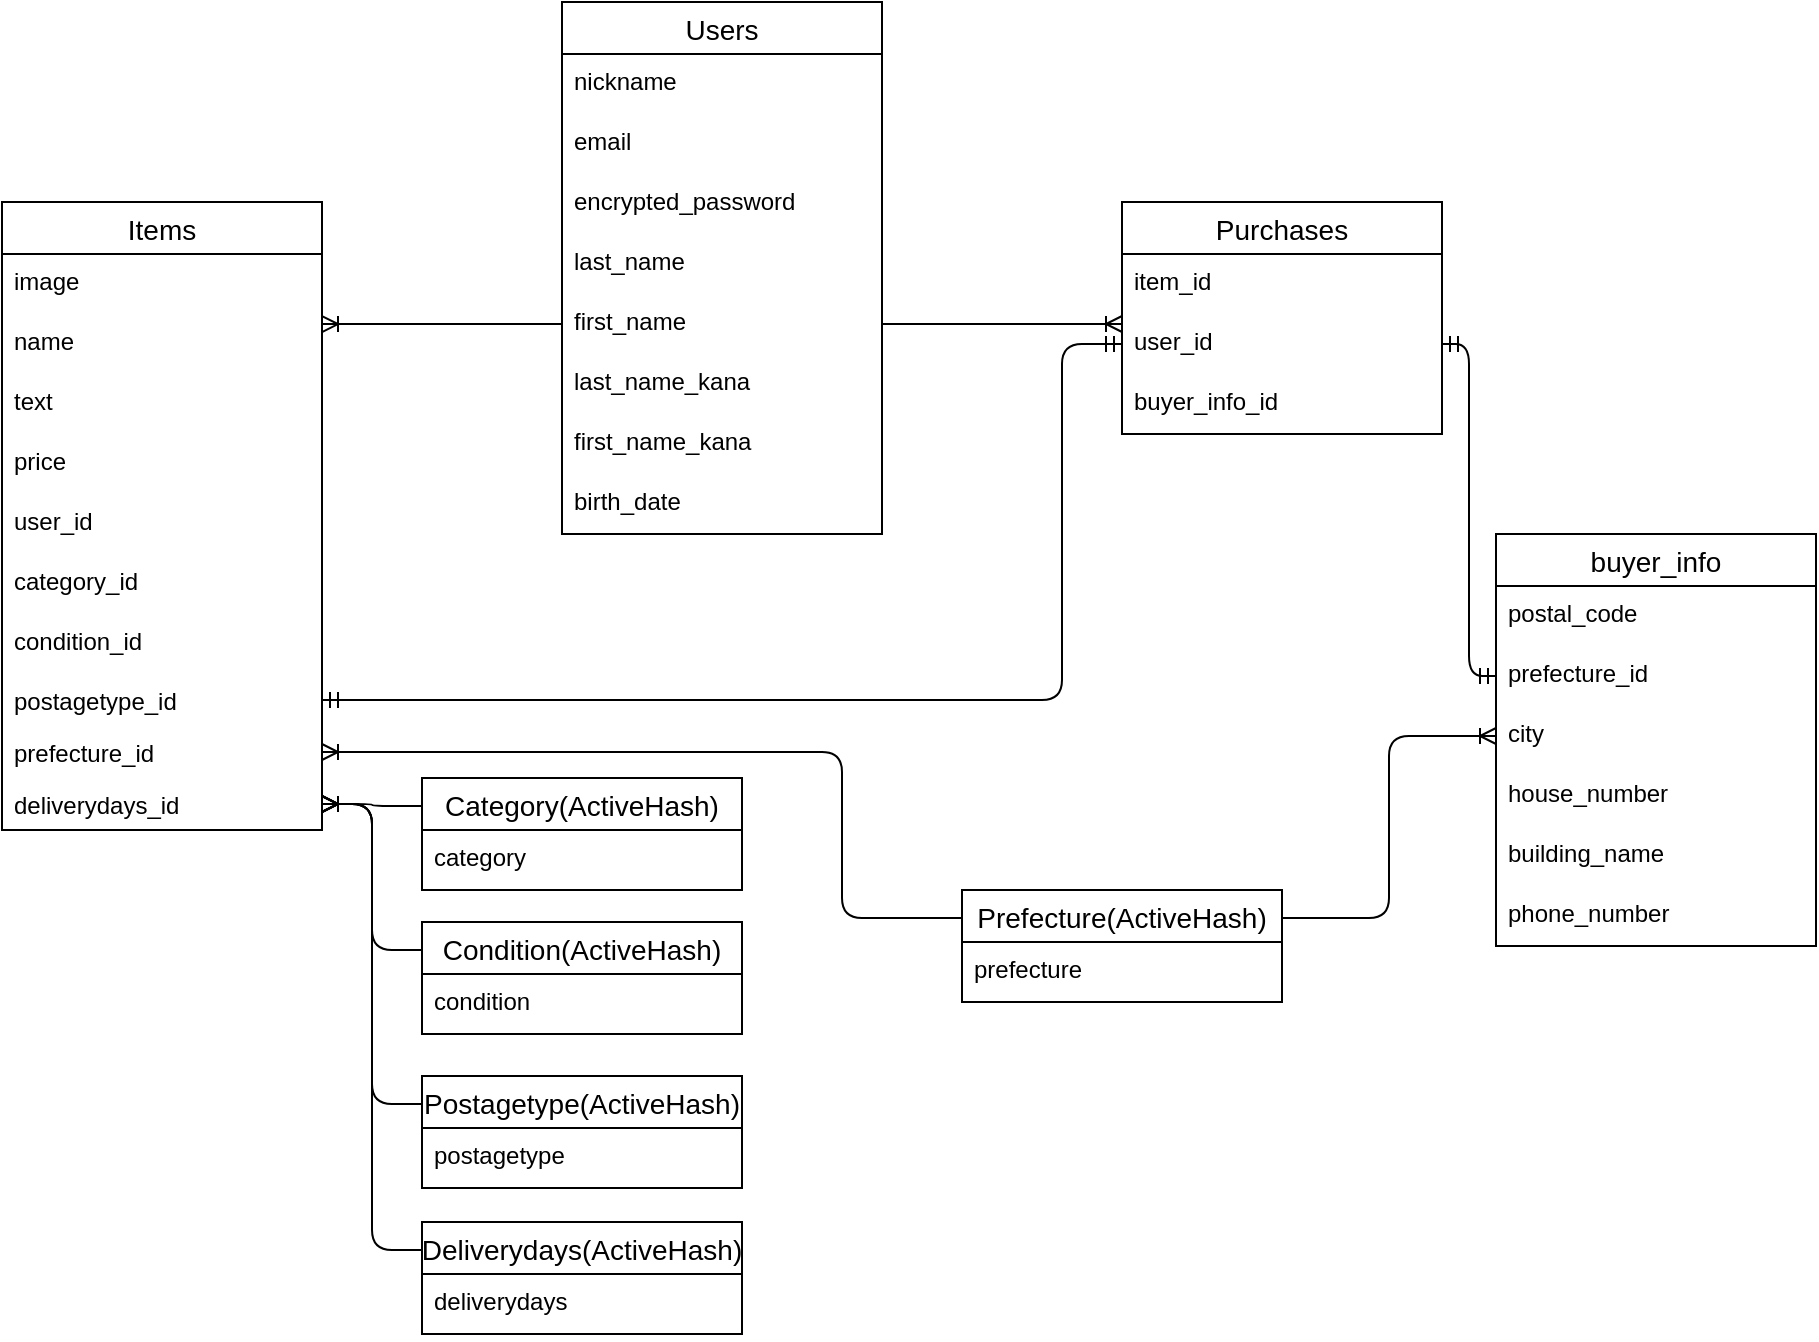 <mxfile version="13.10.0" type="embed" pages="2">
    <diagram id="h_7Z9tHc75mWo53H3iwl" name="DB(ER)">
        <mxGraphModel dx="1205" dy="684" grid="1" gridSize="10" guides="1" tooltips="1" connect="1" arrows="1" fold="1" page="1" pageScale="1" pageWidth="827" pageHeight="1169" math="0" shadow="0">
            <root>
                <mxCell id="0"/>
                <mxCell id="1" parent="0"/>
                <mxCell id="2" value="Users" style="swimlane;fontStyle=0;childLayout=stackLayout;horizontal=1;startSize=26;horizontalStack=0;resizeParent=1;resizeParentMax=0;resizeLast=0;collapsible=1;marginBottom=0;align=center;fontSize=14;" vertex="1" parent="1">
                    <mxGeometry x="360" y="20" width="160" height="266" as="geometry"/>
                </mxCell>
                <mxCell id="3" value="nickname" style="text;strokeColor=none;fillColor=none;spacingLeft=4;spacingRight=4;overflow=hidden;rotatable=0;points=[[0,0.5],[1,0.5]];portConstraint=eastwest;fontSize=12;" vertex="1" parent="2">
                    <mxGeometry y="26" width="160" height="30" as="geometry"/>
                </mxCell>
                <mxCell id="4" value="email" style="text;strokeColor=none;fillColor=none;spacingLeft=4;spacingRight=4;overflow=hidden;rotatable=0;points=[[0,0.5],[1,0.5]];portConstraint=eastwest;fontSize=12;" vertex="1" parent="2">
                    <mxGeometry y="56" width="160" height="30" as="geometry"/>
                </mxCell>
                <mxCell id="5" value="encrypted_password" style="text;strokeColor=none;fillColor=none;spacingLeft=4;spacingRight=4;overflow=hidden;rotatable=0;points=[[0,0.5],[1,0.5]];portConstraint=eastwest;fontSize=12;" vertex="1" parent="2">
                    <mxGeometry y="86" width="160" height="30" as="geometry"/>
                </mxCell>
                <mxCell id="6" value="last_name" style="text;strokeColor=none;fillColor=none;spacingLeft=4;spacingRight=4;overflow=hidden;rotatable=0;points=[[0,0.5],[1,0.5]];portConstraint=eastwest;fontSize=12;" vertex="1" parent="2">
                    <mxGeometry y="116" width="160" height="30" as="geometry"/>
                </mxCell>
                <mxCell id="7" value="first_name" style="text;strokeColor=none;fillColor=none;spacingLeft=4;spacingRight=4;overflow=hidden;rotatable=0;points=[[0,0.5],[1,0.5]];portConstraint=eastwest;fontSize=12;" vertex="1" parent="2">
                    <mxGeometry y="146" width="160" height="30" as="geometry"/>
                </mxCell>
                <mxCell id="8" value="last_name_kana" style="text;strokeColor=none;fillColor=none;spacingLeft=4;spacingRight=4;overflow=hidden;rotatable=0;points=[[0,0.5],[1,0.5]];portConstraint=eastwest;fontSize=12;" vertex="1" parent="2">
                    <mxGeometry y="176" width="160" height="30" as="geometry"/>
                </mxCell>
                <mxCell id="9" value="first_name_kana" style="text;strokeColor=none;fillColor=none;spacingLeft=4;spacingRight=4;overflow=hidden;rotatable=0;points=[[0,0.5],[1,0.5]];portConstraint=eastwest;fontSize=12;" vertex="1" parent="2">
                    <mxGeometry y="206" width="160" height="30" as="geometry"/>
                </mxCell>
                <mxCell id="10" value="birth_date" style="text;strokeColor=none;fillColor=none;spacingLeft=4;spacingRight=4;overflow=hidden;rotatable=0;points=[[0,0.5],[1,0.5]];portConstraint=eastwest;fontSize=12;" vertex="1" parent="2">
                    <mxGeometry y="236" width="160" height="30" as="geometry"/>
                </mxCell>
                <mxCell id="11" value="Items" style="swimlane;fontStyle=0;childLayout=stackLayout;horizontal=1;startSize=26;horizontalStack=0;resizeParent=1;resizeParentMax=0;resizeLast=0;collapsible=1;marginBottom=0;align=center;fontSize=14;" vertex="1" parent="1">
                    <mxGeometry x="80" y="120" width="160" height="314" as="geometry"/>
                </mxCell>
                <mxCell id="12" value="image" style="text;strokeColor=none;fillColor=none;spacingLeft=4;spacingRight=4;overflow=hidden;rotatable=0;points=[[0,0.5],[1,0.5]];portConstraint=eastwest;fontSize=12;" vertex="1" parent="11">
                    <mxGeometry y="26" width="160" height="30" as="geometry"/>
                </mxCell>
                <mxCell id="13" value="name" style="text;strokeColor=none;fillColor=none;spacingLeft=4;spacingRight=4;overflow=hidden;rotatable=0;points=[[0,0.5],[1,0.5]];portConstraint=eastwest;fontSize=12;" vertex="1" parent="11">
                    <mxGeometry y="56" width="160" height="30" as="geometry"/>
                </mxCell>
                <mxCell id="14" value="text" style="text;strokeColor=none;fillColor=none;spacingLeft=4;spacingRight=4;overflow=hidden;rotatable=0;points=[[0,0.5],[1,0.5]];portConstraint=eastwest;fontSize=12;" vertex="1" parent="11">
                    <mxGeometry y="86" width="160" height="30" as="geometry"/>
                </mxCell>
                <mxCell id="15" value="price" style="text;strokeColor=none;fillColor=none;spacingLeft=4;spacingRight=4;overflow=hidden;rotatable=0;points=[[0,0.5],[1,0.5]];portConstraint=eastwest;fontSize=12;" vertex="1" parent="11">
                    <mxGeometry y="116" width="160" height="30" as="geometry"/>
                </mxCell>
                <mxCell id="16" value="user_id" style="text;strokeColor=none;fillColor=none;spacingLeft=4;spacingRight=4;overflow=hidden;rotatable=0;points=[[0,0.5],[1,0.5]];portConstraint=eastwest;fontSize=12;" vertex="1" parent="11">
                    <mxGeometry y="146" width="160" height="30" as="geometry"/>
                </mxCell>
                <mxCell id="17" value="category_id" style="text;strokeColor=none;fillColor=none;spacingLeft=4;spacingRight=4;overflow=hidden;rotatable=0;points=[[0,0.5],[1,0.5]];portConstraint=eastwest;fontSize=12;" vertex="1" parent="11">
                    <mxGeometry y="176" width="160" height="30" as="geometry"/>
                </mxCell>
                <mxCell id="18" value="condition_id" style="text;strokeColor=none;fillColor=none;spacingLeft=4;spacingRight=4;overflow=hidden;rotatable=0;points=[[0,0.5],[1,0.5]];portConstraint=eastwest;fontSize=12;" vertex="1" parent="11">
                    <mxGeometry y="206" width="160" height="30" as="geometry"/>
                </mxCell>
                <mxCell id="19" value="postagetype_id" style="text;strokeColor=none;fillColor=none;align=left;verticalAlign=top;spacingLeft=4;spacingRight=4;overflow=hidden;rotatable=0;points=[[0,0.5],[1,0.5]];portConstraint=eastwest;" vertex="1" parent="11">
                    <mxGeometry y="236" width="160" height="26" as="geometry"/>
                </mxCell>
                <mxCell id="20" value="prefecture_id" style="text;strokeColor=none;fillColor=none;align=left;verticalAlign=top;spacingLeft=4;spacingRight=4;overflow=hidden;rotatable=0;points=[[0,0.5],[1,0.5]];portConstraint=eastwest;" vertex="1" parent="11">
                    <mxGeometry y="262" width="160" height="26" as="geometry"/>
                </mxCell>
                <mxCell id="21" value="deliverydays_id" style="text;strokeColor=none;fillColor=none;align=left;verticalAlign=top;spacingLeft=4;spacingRight=4;overflow=hidden;rotatable=0;points=[[0,0.5],[1,0.5]];portConstraint=eastwest;" vertex="1" parent="11">
                    <mxGeometry y="288" width="160" height="26" as="geometry"/>
                </mxCell>
                <mxCell id="22" value="Purchases" style="swimlane;fontStyle=0;childLayout=stackLayout;horizontal=1;startSize=26;horizontalStack=0;resizeParent=1;resizeParentMax=0;resizeLast=0;collapsible=1;marginBottom=0;align=center;fontSize=14;" vertex="1" parent="1">
                    <mxGeometry x="640" y="120" width="160" height="116" as="geometry"/>
                </mxCell>
                <mxCell id="29" value="item_id" style="text;strokeColor=none;fillColor=none;spacingLeft=4;spacingRight=4;overflow=hidden;rotatable=0;points=[[0,0.5],[1,0.5]];portConstraint=eastwest;fontSize=12;" vertex="1" parent="22">
                    <mxGeometry y="26" width="160" height="30" as="geometry"/>
                </mxCell>
                <mxCell id="30" value="user_id" style="text;strokeColor=none;fillColor=none;spacingLeft=4;spacingRight=4;overflow=hidden;rotatable=0;points=[[0,0.5],[1,0.5]];portConstraint=eastwest;fontSize=12;" vertex="1" parent="22">
                    <mxGeometry y="56" width="160" height="30" as="geometry"/>
                </mxCell>
                <mxCell id="ZbvPfZB7PvOZHzPTefN1-67" value="buyer_info_id" style="text;strokeColor=none;fillColor=none;spacingLeft=4;spacingRight=4;overflow=hidden;rotatable=0;points=[[0,0.5],[1,0.5]];portConstraint=eastwest;fontSize=12;" vertex="1" parent="22">
                    <mxGeometry y="86" width="160" height="30" as="geometry"/>
                </mxCell>
                <mxCell id="31" value="Category(ActiveHash)" style="swimlane;fontStyle=0;childLayout=stackLayout;horizontal=1;startSize=26;horizontalStack=0;resizeParent=1;resizeParentMax=0;resizeLast=0;collapsible=1;marginBottom=0;align=center;fontSize=14;" vertex="1" parent="1">
                    <mxGeometry x="290" y="408" width="160" height="56" as="geometry"/>
                </mxCell>
                <mxCell id="32" value="category" style="text;strokeColor=none;fillColor=none;spacingLeft=4;spacingRight=4;overflow=hidden;rotatable=0;points=[[0,0.5],[1,0.5]];portConstraint=eastwest;fontSize=12;" vertex="1" parent="31">
                    <mxGeometry y="26" width="160" height="30" as="geometry"/>
                </mxCell>
                <mxCell id="44" value="Condition(ActiveHash)" style="swimlane;fontStyle=0;childLayout=stackLayout;horizontal=1;startSize=26;horizontalStack=0;resizeParent=1;resizeParentMax=0;resizeLast=0;collapsible=1;marginBottom=0;align=center;fontSize=14;" vertex="1" parent="1">
                    <mxGeometry x="290" y="480" width="160" height="56" as="geometry"/>
                </mxCell>
                <mxCell id="45" value="condition" style="text;strokeColor=none;fillColor=none;spacingLeft=4;spacingRight=4;overflow=hidden;rotatable=0;points=[[0,0.5],[1,0.5]];portConstraint=eastwest;fontSize=12;" vertex="1" parent="44">
                    <mxGeometry y="26" width="160" height="30" as="geometry"/>
                </mxCell>
                <mxCell id="46" value="Postagetype(ActiveHash)" style="swimlane;fontStyle=0;childLayout=stackLayout;horizontal=1;startSize=26;horizontalStack=0;resizeParent=1;resizeParentMax=0;resizeLast=0;collapsible=1;marginBottom=0;align=center;fontSize=14;" vertex="1" parent="1">
                    <mxGeometry x="290" y="557" width="160" height="56" as="geometry"/>
                </mxCell>
                <mxCell id="47" value="postagetype" style="text;strokeColor=none;fillColor=none;spacingLeft=4;spacingRight=4;overflow=hidden;rotatable=0;points=[[0,0.5],[1,0.5]];portConstraint=eastwest;fontSize=12;" vertex="1" parent="46">
                    <mxGeometry y="26" width="160" height="30" as="geometry"/>
                </mxCell>
                <mxCell id="50" value="Deliverydays(ActiveHash)" style="swimlane;fontStyle=0;childLayout=stackLayout;horizontal=1;startSize=26;horizontalStack=0;resizeParent=1;resizeParentMax=0;resizeLast=0;collapsible=1;marginBottom=0;align=center;fontSize=14;" vertex="1" parent="1">
                    <mxGeometry x="290" y="630" width="160" height="56" as="geometry"/>
                </mxCell>
                <mxCell id="51" value="deliverydays" style="text;strokeColor=none;fillColor=none;spacingLeft=4;spacingRight=4;overflow=hidden;rotatable=0;points=[[0,0.5],[1,0.5]];portConstraint=eastwest;fontSize=12;" vertex="1" parent="50">
                    <mxGeometry y="26" width="160" height="30" as="geometry"/>
                </mxCell>
                <mxCell id="52" value="Prefecture(ActiveHash)" style="swimlane;fontStyle=0;childLayout=stackLayout;horizontal=1;startSize=26;horizontalStack=0;resizeParent=1;resizeParentMax=0;resizeLast=0;collapsible=1;marginBottom=0;align=center;fontSize=14;" vertex="1" parent="1">
                    <mxGeometry x="560" y="464" width="160" height="56" as="geometry"/>
                </mxCell>
                <mxCell id="53" value="prefecture" style="text;strokeColor=none;fillColor=none;spacingLeft=4;spacingRight=4;overflow=hidden;rotatable=0;points=[[0,0.5],[1,0.5]];portConstraint=eastwest;fontSize=12;" vertex="1" parent="52">
                    <mxGeometry y="26" width="160" height="30" as="geometry"/>
                </mxCell>
                <mxCell id="54" value="" style="edgeStyle=entityRelationEdgeStyle;fontSize=12;html=1;endArrow=ERoneToMany;exitX=0;exitY=0.5;exitDx=0;exitDy=0;entryX=1;entryY=0.167;entryDx=0;entryDy=0;entryPerimeter=0;" edge="1" parent="1" source="7" target="13">
                    <mxGeometry width="100" height="100" relative="1" as="geometry">
                        <mxPoint x="390" y="290" as="sourcePoint"/>
                        <mxPoint x="490" y="190" as="targetPoint"/>
                    </mxGeometry>
                </mxCell>
                <mxCell id="55" value="" style="edgeStyle=orthogonalEdgeStyle;fontSize=12;html=1;endArrow=ERmandOne;startArrow=ERmandOne;exitX=1;exitY=0.5;exitDx=0;exitDy=0;entryX=0;entryY=0.5;entryDx=0;entryDy=0;" edge="1" parent="1" source="19" target="30">
                    <mxGeometry width="100" height="100" relative="1" as="geometry">
                        <mxPoint x="250" y="360" as="sourcePoint"/>
                        <mxPoint x="630" y="359" as="targetPoint"/>
                        <Array as="points">
                            <mxPoint x="610" y="369"/>
                            <mxPoint x="610" y="191"/>
                        </Array>
                    </mxGeometry>
                </mxCell>
                <mxCell id="56" value="" style="edgeStyle=entityRelationEdgeStyle;fontSize=12;html=1;endArrow=ERoneToMany;exitX=1;exitY=0.5;exitDx=0;exitDy=0;" edge="1" parent="1" source="7">
                    <mxGeometry width="100" height="100" relative="1" as="geometry">
                        <mxPoint x="550" y="270.5" as="sourcePoint"/>
                        <mxPoint x="640" y="181" as="targetPoint"/>
                    </mxGeometry>
                </mxCell>
                <mxCell id="qXcGWOzVp_DKeDeORS-9-73" value="" style="edgeStyle=orthogonalEdgeStyle;fontSize=12;html=1;endArrow=ERoneToMany;entryX=1;entryY=0.5;entryDx=0;entryDy=0;exitX=0;exitY=0.25;exitDx=0;exitDy=0;" edge="1" parent="1" source="31" target="21">
                    <mxGeometry width="100" height="100" relative="1" as="geometry">
                        <mxPoint x="180" y="610" as="sourcePoint"/>
                        <mxPoint x="280" y="510" as="targetPoint"/>
                    </mxGeometry>
                </mxCell>
                <mxCell id="qXcGWOzVp_DKeDeORS-9-74" value="" style="edgeStyle=orthogonalEdgeStyle;fontSize=12;html=1;endArrow=ERoneToMany;entryX=1;entryY=0.5;entryDx=0;entryDy=0;exitX=0;exitY=0.25;exitDx=0;exitDy=0;" edge="1" parent="1" source="44" target="21">
                    <mxGeometry width="100" height="100" relative="1" as="geometry">
                        <mxPoint x="300.96" y="439" as="sourcePoint"/>
                        <mxPoint x="250" y="431" as="targetPoint"/>
                    </mxGeometry>
                </mxCell>
                <mxCell id="qXcGWOzVp_DKeDeORS-9-75" value="" style="edgeStyle=orthogonalEdgeStyle;fontSize=12;html=1;endArrow=ERoneToMany;exitX=0;exitY=0.25;exitDx=0;exitDy=0;entryX=1;entryY=0.5;entryDx=0;entryDy=0;" edge="1" parent="1" source="46" target="21">
                    <mxGeometry width="100" height="100" relative="1" as="geometry">
                        <mxPoint x="300" y="504" as="sourcePoint"/>
                        <mxPoint x="250" y="431" as="targetPoint"/>
                    </mxGeometry>
                </mxCell>
                <mxCell id="qXcGWOzVp_DKeDeORS-9-76" value="" style="edgeStyle=orthogonalEdgeStyle;fontSize=12;html=1;endArrow=ERoneToMany;entryX=1;entryY=0.5;entryDx=0;entryDy=0;exitX=0;exitY=0.25;exitDx=0;exitDy=0;" edge="1" parent="1" source="50" target="21">
                    <mxGeometry width="100" height="100" relative="1" as="geometry">
                        <mxPoint x="310" y="514" as="sourcePoint"/>
                        <mxPoint x="260" y="441" as="targetPoint"/>
                    </mxGeometry>
                </mxCell>
                <mxCell id="qXcGWOzVp_DKeDeORS-9-77" value="" style="edgeStyle=orthogonalEdgeStyle;fontSize=12;html=1;endArrow=ERoneToMany;entryX=1;entryY=0.5;entryDx=0;entryDy=0;exitX=0;exitY=0.25;exitDx=0;exitDy=0;" edge="1" parent="1" source="52" target="20">
                    <mxGeometry width="100" height="100" relative="1" as="geometry">
                        <mxPoint x="660" y="573" as="sourcePoint"/>
                        <mxPoint x="610" y="500" as="targetPoint"/>
                        <Array as="points">
                            <mxPoint x="500" y="395"/>
                        </Array>
                    </mxGeometry>
                </mxCell>
                <mxCell id="qXcGWOzVp_DKeDeORS-9-78" value="" style="edgeStyle=orthogonalEdgeStyle;fontSize=12;html=1;endArrow=ERoneToMany;exitX=1;exitY=0.25;exitDx=0;exitDy=0;entryX=0;entryY=0.5;entryDx=0;entryDy=0;" edge="1" parent="1" source="52" target="ZbvPfZB7PvOZHzPTefN1-59">
                    <mxGeometry width="100" height="100" relative="1" as="geometry">
                        <mxPoint x="850" y="527.5" as="sourcePoint"/>
                        <mxPoint x="580" y="691" as="targetPoint"/>
                    </mxGeometry>
                </mxCell>
                <mxCell id="ZbvPfZB7PvOZHzPTefN1-56" value="buyer_info" style="swimlane;fontStyle=0;childLayout=stackLayout;horizontal=1;startSize=26;horizontalStack=0;resizeParent=1;resizeParentMax=0;resizeLast=0;collapsible=1;marginBottom=0;align=center;fontSize=14;" vertex="1" parent="1">
                    <mxGeometry x="827" y="286" width="160" height="206" as="geometry"/>
                </mxCell>
                <mxCell id="ZbvPfZB7PvOZHzPTefN1-57" value="postal_code" style="text;strokeColor=none;fillColor=none;spacingLeft=4;spacingRight=4;overflow=hidden;rotatable=0;points=[[0,0.5],[1,0.5]];portConstraint=eastwest;fontSize=12;" vertex="1" parent="ZbvPfZB7PvOZHzPTefN1-56">
                    <mxGeometry y="26" width="160" height="30" as="geometry"/>
                </mxCell>
                <mxCell id="ZbvPfZB7PvOZHzPTefN1-58" value="prefecture_id" style="text;strokeColor=none;fillColor=none;spacingLeft=4;spacingRight=4;overflow=hidden;rotatable=0;points=[[0,0.5],[1,0.5]];portConstraint=eastwest;fontSize=12;" vertex="1" parent="ZbvPfZB7PvOZHzPTefN1-56">
                    <mxGeometry y="56" width="160" height="30" as="geometry"/>
                </mxCell>
                <mxCell id="ZbvPfZB7PvOZHzPTefN1-59" value="city" style="text;strokeColor=none;fillColor=none;spacingLeft=4;spacingRight=4;overflow=hidden;rotatable=0;points=[[0,0.5],[1,0.5]];portConstraint=eastwest;fontSize=12;" vertex="1" parent="ZbvPfZB7PvOZHzPTefN1-56">
                    <mxGeometry y="86" width="160" height="30" as="geometry"/>
                </mxCell>
                <mxCell id="ZbvPfZB7PvOZHzPTefN1-60" value="house_number" style="text;strokeColor=none;fillColor=none;spacingLeft=4;spacingRight=4;overflow=hidden;rotatable=0;points=[[0,0.5],[1,0.5]];portConstraint=eastwest;fontSize=12;" vertex="1" parent="ZbvPfZB7PvOZHzPTefN1-56">
                    <mxGeometry y="116" width="160" height="30" as="geometry"/>
                </mxCell>
                <mxCell id="ZbvPfZB7PvOZHzPTefN1-61" value="building_name" style="text;strokeColor=none;fillColor=none;spacingLeft=4;spacingRight=4;overflow=hidden;rotatable=0;points=[[0,0.5],[1,0.5]];portConstraint=eastwest;fontSize=12;" vertex="1" parent="ZbvPfZB7PvOZHzPTefN1-56">
                    <mxGeometry y="146" width="160" height="30" as="geometry"/>
                </mxCell>
                <mxCell id="ZbvPfZB7PvOZHzPTefN1-62" value="phone_number" style="text;strokeColor=none;fillColor=none;spacingLeft=4;spacingRight=4;overflow=hidden;rotatable=0;points=[[0,0.5],[1,0.5]];portConstraint=eastwest;fontSize=12;" vertex="1" parent="ZbvPfZB7PvOZHzPTefN1-56">
                    <mxGeometry y="176" width="160" height="30" as="geometry"/>
                </mxCell>
                <mxCell id="ZbvPfZB7PvOZHzPTefN1-68" value="" style="edgeStyle=orthogonalEdgeStyle;fontSize=12;html=1;endArrow=ERmandOne;startArrow=ERmandOne;exitX=1;exitY=0.5;exitDx=0;exitDy=0;entryX=0;entryY=0.5;entryDx=0;entryDy=0;" edge="1" parent="1" source="30" target="ZbvPfZB7PvOZHzPTefN1-58">
                    <mxGeometry width="100" height="100" relative="1" as="geometry">
                        <mxPoint x="350" y="398" as="sourcePoint"/>
                        <mxPoint x="750" y="220" as="targetPoint"/>
                    </mxGeometry>
                </mxCell>
            </root>
        </mxGraphModel>
    </diagram>
    <diagram id="JMoagVK2gwD8eCH36i3x" name="Page-2">
        <mxGraphModel dx="1176" dy="581" grid="1" gridSize="10" guides="1" tooltips="1" connect="1" arrows="1" fold="1" page="1" pageScale="1" pageWidth="827" pageHeight="1169" math="0" shadow="0">
            <root>
                <mxCell id="WxFrqRuBf6cVqXZFBsWf-0"/>
                <mxCell id="WxFrqRuBf6cVqXZFBsWf-1" parent="WxFrqRuBf6cVqXZFBsWf-0"/>
                <mxCell id="5WW3Bv2w-GckteeR-rtG-0" value="ユーザ管理機能" style="text;html=1;strokeColor=none;fillColor=none;align=center;verticalAlign=middle;whiteSpace=wrap;rounded=0;" vertex="1" parent="WxFrqRuBf6cVqXZFBsWf-1">
                    <mxGeometry x="40" y="20" width="110" height="20" as="geometry"/>
                </mxCell>
                <mxCell id="5WW3Bv2w-GckteeR-rtG-1" value="" style="shape=table;html=1;whiteSpace=wrap;startSize=0;container=1;collapsible=0;childLayout=tableLayout;" vertex="1" parent="WxFrqRuBf6cVqXZFBsWf-1">
                    <mxGeometry x="40" y="40" width="480" height="360" as="geometry"/>
                </mxCell>
                <mxCell id="5WW3Bv2w-GckteeR-rtG-2" value="" style="shape=partialRectangle;html=1;whiteSpace=wrap;collapsible=0;dropTarget=0;pointerEvents=0;fillColor=black;top=0;left=0;bottom=0;right=0;points=[[0,0.5],[1,0.5]];portConstraint=eastwest;" vertex="1" parent="5WW3Bv2w-GckteeR-rtG-1">
                    <mxGeometry width="480" height="40" as="geometry"/>
                </mxCell>
                <mxCell id="5WW3Bv2w-GckteeR-rtG-3" value="属性" style="shape=partialRectangle;html=1;whiteSpace=wrap;connectable=0;overflow=hidden;fillColor=none;top=0;left=0;bottom=0;right=0;" vertex="1" parent="5WW3Bv2w-GckteeR-rtG-2">
                    <mxGeometry width="160" height="40" as="geometry"/>
                </mxCell>
                <mxCell id="5WW3Bv2w-GckteeR-rtG-4" value="テーブル定義" style="shape=partialRectangle;html=1;whiteSpace=wrap;connectable=0;overflow=hidden;fillColor=none;top=0;left=0;bottom=0;right=0;" vertex="1" parent="5WW3Bv2w-GckteeR-rtG-2">
                    <mxGeometry x="160" width="160" height="40" as="geometry"/>
                </mxCell>
                <mxCell id="5WW3Bv2w-GckteeR-rtG-5" value="条件" style="shape=partialRectangle;html=1;whiteSpace=wrap;connectable=0;overflow=hidden;fillColor=none;top=0;left=0;bottom=0;right=0;" vertex="1" parent="5WW3Bv2w-GckteeR-rtG-2">
                    <mxGeometry x="320" width="160" height="40" as="geometry"/>
                </mxCell>
                <mxCell id="5WW3Bv2w-GckteeR-rtG-6" value="" style="shape=partialRectangle;html=1;whiteSpace=wrap;collapsible=0;dropTarget=0;pointerEvents=0;fillColor=none;top=0;left=0;bottom=0;right=0;points=[[0,0.5],[1,0.5]];portConstraint=eastwest;" vertex="1" parent="5WW3Bv2w-GckteeR-rtG-1">
                    <mxGeometry y="40" width="480" height="40" as="geometry"/>
                </mxCell>
                <mxCell id="5WW3Bv2w-GckteeR-rtG-7" value="ニックネーム" style="shape=partialRectangle;html=1;whiteSpace=wrap;connectable=0;overflow=hidden;fillColor=none;top=0;left=0;bottom=0;right=0;" vertex="1" parent="5WW3Bv2w-GckteeR-rtG-6">
                    <mxGeometry width="160" height="40" as="geometry"/>
                </mxCell>
                <mxCell id="5WW3Bv2w-GckteeR-rtG-8" value="string型、nickname" style="shape=partialRectangle;html=1;whiteSpace=wrap;connectable=0;overflow=hidden;fillColor=none;top=0;left=0;bottom=0;right=0;" vertex="1" parent="5WW3Bv2w-GckteeR-rtG-6">
                    <mxGeometry x="160" width="160" height="40" as="geometry"/>
                </mxCell>
                <mxCell id="5WW3Bv2w-GckteeR-rtG-9" value="必須" style="shape=partialRectangle;html=1;whiteSpace=wrap;connectable=0;overflow=hidden;fillColor=none;top=0;left=0;bottom=0;right=0;" vertex="1" parent="5WW3Bv2w-GckteeR-rtG-6">
                    <mxGeometry x="320" width="160" height="40" as="geometry"/>
                </mxCell>
                <mxCell id="5WW3Bv2w-GckteeR-rtG-10" value="" style="shape=partialRectangle;html=1;whiteSpace=wrap;collapsible=0;dropTarget=0;pointerEvents=0;fillColor=none;top=0;left=0;bottom=0;right=0;points=[[0,0.5],[1,0.5]];portConstraint=eastwest;" vertex="1" parent="5WW3Bv2w-GckteeR-rtG-1">
                    <mxGeometry y="80" width="480" height="40" as="geometry"/>
                </mxCell>
                <mxCell id="5WW3Bv2w-GckteeR-rtG-11" value="メールアドレス" style="shape=partialRectangle;html=1;whiteSpace=wrap;connectable=0;overflow=hidden;fillColor=none;top=0;left=0;bottom=0;right=0;" vertex="1" parent="5WW3Bv2w-GckteeR-rtG-10">
                    <mxGeometry width="160" height="40" as="geometry"/>
                </mxCell>
                <mxCell id="5WW3Bv2w-GckteeR-rtG-12" value="string型、email" style="shape=partialRectangle;html=1;whiteSpace=wrap;connectable=0;overflow=hidden;fillColor=none;top=0;left=0;bottom=0;right=0;" vertex="1" parent="5WW3Bv2w-GckteeR-rtG-10">
                    <mxGeometry x="160" width="160" height="40" as="geometry"/>
                </mxCell>
                <mxCell id="5WW3Bv2w-GckteeR-rtG-13" value="必須／一意性／＠含む" style="shape=partialRectangle;html=1;whiteSpace=wrap;connectable=0;overflow=hidden;fillColor=none;top=0;left=0;bottom=0;right=0;" vertex="1" parent="5WW3Bv2w-GckteeR-rtG-10">
                    <mxGeometry x="320" width="160" height="40" as="geometry"/>
                </mxCell>
                <mxCell id="5WW3Bv2w-GckteeR-rtG-14" value="" style="shape=partialRectangle;html=1;whiteSpace=wrap;collapsible=0;dropTarget=0;pointerEvents=0;fillColor=none;top=0;left=0;bottom=0;right=0;points=[[0,0.5],[1,0.5]];portConstraint=eastwest;" vertex="1" parent="5WW3Bv2w-GckteeR-rtG-1">
                    <mxGeometry y="120" width="480" height="40" as="geometry"/>
                </mxCell>
                <mxCell id="5WW3Bv2w-GckteeR-rtG-15" value="パスワード" style="shape=partialRectangle;html=1;whiteSpace=wrap;connectable=0;overflow=hidden;fillColor=none;top=0;left=0;bottom=0;right=0;" vertex="1" parent="5WW3Bv2w-GckteeR-rtG-14">
                    <mxGeometry width="160" height="40" as="geometry"/>
                </mxCell>
                <mxCell id="5WW3Bv2w-GckteeR-rtG-16" value="string型、password" style="shape=partialRectangle;html=1;whiteSpace=wrap;connectable=0;overflow=hidden;fillColor=none;top=0;left=0;bottom=0;right=0;" vertex="1" parent="5WW3Bv2w-GckteeR-rtG-14">
                    <mxGeometry x="160" width="160" height="40" as="geometry"/>
                </mxCell>
                <mxCell id="5WW3Bv2w-GckteeR-rtG-17" value="必須、6文字以上、半角英数字混合" style="shape=partialRectangle;html=1;whiteSpace=wrap;connectable=0;overflow=hidden;fillColor=none;top=0;left=0;bottom=0;right=0;" vertex="1" parent="5WW3Bv2w-GckteeR-rtG-14">
                    <mxGeometry x="320" width="160" height="40" as="geometry"/>
                </mxCell>
                <mxCell id="5WW3Bv2w-GckteeR-rtG-18" value="" style="shape=partialRectangle;html=1;whiteSpace=wrap;collapsible=0;dropTarget=0;pointerEvents=0;fillColor=none;top=0;left=0;bottom=0;right=0;points=[[0,0.5],[1,0.5]];portConstraint=eastwest;" vertex="1" parent="5WW3Bv2w-GckteeR-rtG-1">
                    <mxGeometry y="160" width="480" height="40" as="geometry"/>
                </mxCell>
                <mxCell id="5WW3Bv2w-GckteeR-rtG-19" value="名前（姓）" style="shape=partialRectangle;html=1;whiteSpace=wrap;connectable=0;overflow=hidden;fillColor=none;top=0;left=0;bottom=0;right=0;" vertex="1" parent="5WW3Bv2w-GckteeR-rtG-18">
                    <mxGeometry width="160" height="40" as="geometry"/>
                </mxCell>
                <mxCell id="5WW3Bv2w-GckteeR-rtG-20" value="string型、last_name" style="shape=partialRectangle;html=1;whiteSpace=wrap;connectable=0;overflow=hidden;fillColor=none;top=0;left=0;bottom=0;right=0;" vertex="1" parent="5WW3Bv2w-GckteeR-rtG-18">
                    <mxGeometry x="160" width="160" height="40" as="geometry"/>
                </mxCell>
                <mxCell id="5WW3Bv2w-GckteeR-rtG-21" value="必須／全角（漢字・ひらがな・カタカナ）" style="shape=partialRectangle;html=1;whiteSpace=wrap;connectable=0;overflow=hidden;fillColor=none;top=0;left=0;bottom=0;right=0;" vertex="1" parent="5WW3Bv2w-GckteeR-rtG-18">
                    <mxGeometry x="320" width="160" height="40" as="geometry"/>
                </mxCell>
                <mxCell id="5WW3Bv2w-GckteeR-rtG-22" value="" style="shape=partialRectangle;html=1;whiteSpace=wrap;collapsible=0;dropTarget=0;pointerEvents=0;fillColor=none;top=0;left=0;bottom=0;right=0;points=[[0,0.5],[1,0.5]];portConstraint=eastwest;" vertex="1" parent="5WW3Bv2w-GckteeR-rtG-1">
                    <mxGeometry y="200" width="480" height="40" as="geometry"/>
                </mxCell>
                <mxCell id="5WW3Bv2w-GckteeR-rtG-23" value="名前（名）" style="shape=partialRectangle;html=1;whiteSpace=wrap;connectable=0;overflow=hidden;fillColor=none;top=0;left=0;bottom=0;right=0;" vertex="1" parent="5WW3Bv2w-GckteeR-rtG-22">
                    <mxGeometry width="160" height="40" as="geometry"/>
                </mxCell>
                <mxCell id="5WW3Bv2w-GckteeR-rtG-24" value="string型、first_name" style="shape=partialRectangle;html=1;whiteSpace=wrap;connectable=0;overflow=hidden;fillColor=none;top=0;left=0;bottom=0;right=0;" vertex="1" parent="5WW3Bv2w-GckteeR-rtG-22">
                    <mxGeometry x="160" width="160" height="40" as="geometry"/>
                </mxCell>
                <mxCell id="5WW3Bv2w-GckteeR-rtG-25" value="必須／全角（漢字・ひらがな・カタカナ）" style="shape=partialRectangle;html=1;whiteSpace=wrap;connectable=0;overflow=hidden;fillColor=none;top=0;left=0;bottom=0;right=0;" vertex="1" parent="5WW3Bv2w-GckteeR-rtG-22">
                    <mxGeometry x="320" width="160" height="40" as="geometry"/>
                </mxCell>
                <mxCell id="5WW3Bv2w-GckteeR-rtG-26" value="" style="shape=partialRectangle;html=1;whiteSpace=wrap;collapsible=0;dropTarget=0;pointerEvents=0;fillColor=none;top=0;left=0;bottom=0;right=0;points=[[0,0.5],[1,0.5]];portConstraint=eastwest;" vertex="1" parent="5WW3Bv2w-GckteeR-rtG-1">
                    <mxGeometry y="240" width="480" height="40" as="geometry"/>
                </mxCell>
                <mxCell id="5WW3Bv2w-GckteeR-rtG-27" value="名前（姓／カナ）" style="shape=partialRectangle;html=1;whiteSpace=wrap;connectable=0;overflow=hidden;fillColor=none;top=0;left=0;bottom=0;right=0;" vertex="1" parent="5WW3Bv2w-GckteeR-rtG-26">
                    <mxGeometry width="160" height="40" as="geometry"/>
                </mxCell>
                <mxCell id="5WW3Bv2w-GckteeR-rtG-28" value="string型、last_name_kana" style="shape=partialRectangle;html=1;whiteSpace=wrap;connectable=0;overflow=hidden;fillColor=none;top=0;left=0;bottom=0;right=0;" vertex="1" parent="5WW3Bv2w-GckteeR-rtG-26">
                    <mxGeometry x="160" width="160" height="40" as="geometry"/>
                </mxCell>
                <mxCell id="5WW3Bv2w-GckteeR-rtG-29" value="必須／全角（カタカナ）" style="shape=partialRectangle;html=1;whiteSpace=wrap;connectable=0;overflow=hidden;fillColor=none;top=0;left=0;bottom=0;right=0;" vertex="1" parent="5WW3Bv2w-GckteeR-rtG-26">
                    <mxGeometry x="320" width="160" height="40" as="geometry"/>
                </mxCell>
                <mxCell id="5WW3Bv2w-GckteeR-rtG-30" value="" style="shape=partialRectangle;html=1;whiteSpace=wrap;collapsible=0;dropTarget=0;pointerEvents=0;fillColor=none;top=0;left=0;bottom=0;right=0;points=[[0,0.5],[1,0.5]];portConstraint=eastwest;" vertex="1" parent="5WW3Bv2w-GckteeR-rtG-1">
                    <mxGeometry y="280" width="480" height="40" as="geometry"/>
                </mxCell>
                <mxCell id="5WW3Bv2w-GckteeR-rtG-31" value="名前（名／カナ）" style="shape=partialRectangle;html=1;whiteSpace=wrap;connectable=0;overflow=hidden;fillColor=none;top=0;left=0;bottom=0;right=0;" vertex="1" parent="5WW3Bv2w-GckteeR-rtG-30">
                    <mxGeometry width="160" height="40" as="geometry"/>
                </mxCell>
                <mxCell id="5WW3Bv2w-GckteeR-rtG-32" value="string型、first_name_kana" style="shape=partialRectangle;html=1;whiteSpace=wrap;connectable=0;overflow=hidden;fillColor=none;top=0;left=0;bottom=0;right=0;" vertex="1" parent="5WW3Bv2w-GckteeR-rtG-30">
                    <mxGeometry x="160" width="160" height="40" as="geometry"/>
                </mxCell>
                <mxCell id="5WW3Bv2w-GckteeR-rtG-33" value="必須／全角（カタカナ）" style="shape=partialRectangle;html=1;whiteSpace=wrap;connectable=0;overflow=hidden;fillColor=none;top=0;left=0;bottom=0;right=0;" vertex="1" parent="5WW3Bv2w-GckteeR-rtG-30">
                    <mxGeometry x="320" width="160" height="40" as="geometry"/>
                </mxCell>
                <mxCell id="5WW3Bv2w-GckteeR-rtG-34" value="" style="shape=partialRectangle;html=1;whiteSpace=wrap;collapsible=0;dropTarget=0;pointerEvents=0;fillColor=none;top=0;left=0;bottom=0;right=0;points=[[0,0.5],[1,0.5]];portConstraint=eastwest;" vertex="1" parent="5WW3Bv2w-GckteeR-rtG-1">
                    <mxGeometry y="320" width="480" height="40" as="geometry"/>
                </mxCell>
                <mxCell id="5WW3Bv2w-GckteeR-rtG-35" value="生年月日" style="shape=partialRectangle;html=1;whiteSpace=wrap;connectable=0;overflow=hidden;fillColor=none;top=0;left=0;bottom=0;right=0;" vertex="1" parent="5WW3Bv2w-GckteeR-rtG-34">
                    <mxGeometry width="160" height="40" as="geometry"/>
                </mxCell>
                <mxCell id="5WW3Bv2w-GckteeR-rtG-36" value="data型、birth_date" style="shape=partialRectangle;html=1;whiteSpace=wrap;connectable=0;overflow=hidden;fillColor=none;top=0;left=0;bottom=0;right=0;" vertex="1" parent="5WW3Bv2w-GckteeR-rtG-34">
                    <mxGeometry x="160" width="160" height="40" as="geometry"/>
                </mxCell>
                <mxCell id="5WW3Bv2w-GckteeR-rtG-37" value="必須" style="shape=partialRectangle;html=1;whiteSpace=wrap;connectable=0;overflow=hidden;fillColor=none;top=0;left=0;bottom=0;right=0;" vertex="1" parent="5WW3Bv2w-GckteeR-rtG-34">
                    <mxGeometry x="320" width="160" height="40" as="geometry"/>
                </mxCell>
                <mxCell id="5WW3Bv2w-GckteeR-rtG-38" value="商品出品機能" style="text;html=1;strokeColor=none;fillColor=none;align=center;verticalAlign=middle;whiteSpace=wrap;rounded=0;" vertex="1" parent="WxFrqRuBf6cVqXZFBsWf-1">
                    <mxGeometry x="40" y="420" width="110" height="20" as="geometry"/>
                </mxCell>
                <mxCell id="5WW3Bv2w-GckteeR-rtG-39" value="" style="shape=table;html=1;whiteSpace=wrap;startSize=0;container=1;collapsible=0;childLayout=tableLayout;" vertex="1" parent="WxFrqRuBf6cVqXZFBsWf-1">
                    <mxGeometry x="40" y="440" width="480" height="400" as="geometry"/>
                </mxCell>
                <mxCell id="5WW3Bv2w-GckteeR-rtG-40" value="" style="shape=partialRectangle;html=1;whiteSpace=wrap;collapsible=0;dropTarget=0;pointerEvents=0;fillColor=black;top=0;left=0;bottom=0;right=0;points=[[0,0.5],[1,0.5]];portConstraint=eastwest;" vertex="1" parent="5WW3Bv2w-GckteeR-rtG-39">
                    <mxGeometry width="480" height="40" as="geometry"/>
                </mxCell>
                <mxCell id="5WW3Bv2w-GckteeR-rtG-41" value="属性" style="shape=partialRectangle;html=1;whiteSpace=wrap;connectable=0;overflow=hidden;fillColor=none;top=0;left=0;bottom=0;right=0;" vertex="1" parent="5WW3Bv2w-GckteeR-rtG-40">
                    <mxGeometry width="160" height="40" as="geometry"/>
                </mxCell>
                <mxCell id="5WW3Bv2w-GckteeR-rtG-42" value="テーブル定義" style="shape=partialRectangle;html=1;whiteSpace=wrap;connectable=0;overflow=hidden;fillColor=none;top=0;left=0;bottom=0;right=0;" vertex="1" parent="5WW3Bv2w-GckteeR-rtG-40">
                    <mxGeometry x="160" width="160" height="40" as="geometry"/>
                </mxCell>
                <mxCell id="5WW3Bv2w-GckteeR-rtG-43" value="条件" style="shape=partialRectangle;html=1;whiteSpace=wrap;connectable=0;overflow=hidden;fillColor=none;top=0;left=0;bottom=0;right=0;" vertex="1" parent="5WW3Bv2w-GckteeR-rtG-40">
                    <mxGeometry x="320" width="160" height="40" as="geometry"/>
                </mxCell>
                <mxCell id="5WW3Bv2w-GckteeR-rtG-44" value="" style="shape=partialRectangle;html=1;whiteSpace=wrap;collapsible=0;dropTarget=0;pointerEvents=0;fillColor=none;top=0;left=0;bottom=0;right=0;points=[[0,0.5],[1,0.5]];portConstraint=eastwest;" vertex="1" parent="5WW3Bv2w-GckteeR-rtG-39">
                    <mxGeometry y="40" width="480" height="40" as="geometry"/>
                </mxCell>
                <mxCell id="5WW3Bv2w-GckteeR-rtG-45" value="画像" style="shape=partialRectangle;html=1;whiteSpace=wrap;connectable=0;overflow=hidden;fillColor=none;top=0;left=0;bottom=0;right=0;" vertex="1" parent="5WW3Bv2w-GckteeR-rtG-44">
                    <mxGeometry width="160" height="40" as="geometry"/>
                </mxCell>
                <mxCell id="5WW3Bv2w-GckteeR-rtG-46" value="ー" style="shape=partialRectangle;html=1;whiteSpace=wrap;connectable=0;overflow=hidden;fillColor=none;top=0;left=0;bottom=0;right=0;" vertex="1" parent="5WW3Bv2w-GckteeR-rtG-44">
                    <mxGeometry x="160" width="160" height="40" as="geometry"/>
                </mxCell>
                <mxCell id="5WW3Bv2w-GckteeR-rtG-47" value="必須" style="shape=partialRectangle;html=1;whiteSpace=wrap;connectable=0;overflow=hidden;fillColor=none;top=0;left=0;bottom=0;right=0;" vertex="1" parent="5WW3Bv2w-GckteeR-rtG-44">
                    <mxGeometry x="320" width="160" height="40" as="geometry"/>
                </mxCell>
                <mxCell id="5WW3Bv2w-GckteeR-rtG-48" value="" style="shape=partialRectangle;html=1;whiteSpace=wrap;collapsible=0;dropTarget=0;pointerEvents=0;fillColor=none;top=0;left=0;bottom=0;right=0;points=[[0,0.5],[1,0.5]];portConstraint=eastwest;" vertex="1" parent="5WW3Bv2w-GckteeR-rtG-39">
                    <mxGeometry y="80" width="480" height="40" as="geometry"/>
                </mxCell>
                <mxCell id="5WW3Bv2w-GckteeR-rtG-49" value="商品名" style="shape=partialRectangle;html=1;whiteSpace=wrap;connectable=0;overflow=hidden;fillColor=none;top=0;left=0;bottom=0;right=0;" vertex="1" parent="5WW3Bv2w-GckteeR-rtG-48">
                    <mxGeometry width="160" height="40" as="geometry"/>
                </mxCell>
                <mxCell id="5WW3Bv2w-GckteeR-rtG-50" value="strings型、name" style="shape=partialRectangle;html=1;whiteSpace=wrap;connectable=0;overflow=hidden;fillColor=none;top=0;left=0;bottom=0;right=0;" vertex="1" parent="5WW3Bv2w-GckteeR-rtG-48">
                    <mxGeometry x="160" width="160" height="40" as="geometry"/>
                </mxCell>
                <mxCell id="5WW3Bv2w-GckteeR-rtG-51" value="必須" style="shape=partialRectangle;html=1;whiteSpace=wrap;connectable=0;overflow=hidden;fillColor=none;top=0;left=0;bottom=0;right=0;" vertex="1" parent="5WW3Bv2w-GckteeR-rtG-48">
                    <mxGeometry x="320" width="160" height="40" as="geometry"/>
                </mxCell>
                <mxCell id="5WW3Bv2w-GckteeR-rtG-52" value="" style="shape=partialRectangle;html=1;whiteSpace=wrap;collapsible=0;dropTarget=0;pointerEvents=0;fillColor=none;top=0;left=0;bottom=0;right=0;points=[[0,0.5],[1,0.5]];portConstraint=eastwest;" vertex="1" parent="5WW3Bv2w-GckteeR-rtG-39">
                    <mxGeometry y="120" width="480" height="40" as="geometry"/>
                </mxCell>
                <mxCell id="5WW3Bv2w-GckteeR-rtG-53" value="商品の説明" style="shape=partialRectangle;html=1;whiteSpace=wrap;connectable=0;overflow=hidden;fillColor=none;top=0;left=0;bottom=0;right=0;" vertex="1" parent="5WW3Bv2w-GckteeR-rtG-52">
                    <mxGeometry width="160" height="40" as="geometry"/>
                </mxCell>
                <mxCell id="5WW3Bv2w-GckteeR-rtG-54" value="text型、text" style="shape=partialRectangle;html=1;whiteSpace=wrap;connectable=0;overflow=hidden;fillColor=none;top=0;left=0;bottom=0;right=0;" vertex="1" parent="5WW3Bv2w-GckteeR-rtG-52">
                    <mxGeometry x="160" width="160" height="40" as="geometry"/>
                </mxCell>
                <mxCell id="5WW3Bv2w-GckteeR-rtG-55" value="必須" style="shape=partialRectangle;html=1;whiteSpace=wrap;connectable=0;overflow=hidden;fillColor=none;top=0;left=0;bottom=0;right=0;" vertex="1" parent="5WW3Bv2w-GckteeR-rtG-52">
                    <mxGeometry x="320" width="160" height="40" as="geometry"/>
                </mxCell>
                <mxCell id="5WW3Bv2w-GckteeR-rtG-56" value="" style="shape=partialRectangle;html=1;whiteSpace=wrap;collapsible=0;dropTarget=0;pointerEvents=0;fillColor=none;top=0;left=0;bottom=0;right=0;points=[[0,0.5],[1,0.5]];portConstraint=eastwest;" vertex="1" parent="5WW3Bv2w-GckteeR-rtG-39">
                    <mxGeometry y="160" width="480" height="40" as="geometry"/>
                </mxCell>
                <mxCell id="5WW3Bv2w-GckteeR-rtG-57" value="カテゴリー" style="shape=partialRectangle;html=1;whiteSpace=wrap;connectable=0;overflow=hidden;fillColor=none;top=0;left=0;bottom=0;right=0;" vertex="1" parent="5WW3Bv2w-GckteeR-rtG-56">
                    <mxGeometry width="160" height="40" as="geometry"/>
                </mxCell>
                <mxCell id="5WW3Bv2w-GckteeR-rtG-58" value="integer型、category_id" style="shape=partialRectangle;html=1;whiteSpace=wrap;connectable=0;overflow=hidden;fillColor=none;top=0;left=0;bottom=0;right=0;" vertex="1" parent="5WW3Bv2w-GckteeR-rtG-56">
                    <mxGeometry x="160" width="160" height="40" as="geometry"/>
                </mxCell>
                <mxCell id="5WW3Bv2w-GckteeR-rtG-59" value="必須" style="shape=partialRectangle;html=1;whiteSpace=wrap;connectable=0;overflow=hidden;fillColor=none;top=0;left=0;bottom=0;right=0;" vertex="1" parent="5WW3Bv2w-GckteeR-rtG-56">
                    <mxGeometry x="320" width="160" height="40" as="geometry"/>
                </mxCell>
                <mxCell id="5WW3Bv2w-GckteeR-rtG-60" value="" style="shape=partialRectangle;html=1;whiteSpace=wrap;collapsible=0;dropTarget=0;pointerEvents=0;fillColor=none;top=0;left=0;bottom=0;right=0;points=[[0,0.5],[1,0.5]];portConstraint=eastwest;" vertex="1" parent="5WW3Bv2w-GckteeR-rtG-39">
                    <mxGeometry y="200" width="480" height="40" as="geometry"/>
                </mxCell>
                <mxCell id="5WW3Bv2w-GckteeR-rtG-61" value="商品の状態" style="shape=partialRectangle;html=1;whiteSpace=wrap;connectable=0;overflow=hidden;fillColor=none;top=0;left=0;bottom=0;right=0;" vertex="1" parent="5WW3Bv2w-GckteeR-rtG-60">
                    <mxGeometry width="160" height="40" as="geometry"/>
                </mxCell>
                <mxCell id="5WW3Bv2w-GckteeR-rtG-62" value="integer型、condition_id" style="shape=partialRectangle;html=1;whiteSpace=wrap;connectable=0;overflow=hidden;fillColor=none;top=0;left=0;bottom=0;right=0;" vertex="1" parent="5WW3Bv2w-GckteeR-rtG-60">
                    <mxGeometry x="160" width="160" height="40" as="geometry"/>
                </mxCell>
                <mxCell id="5WW3Bv2w-GckteeR-rtG-63" value="必須" style="shape=partialRectangle;html=1;whiteSpace=wrap;connectable=0;overflow=hidden;fillColor=none;top=0;left=0;bottom=0;right=0;" vertex="1" parent="5WW3Bv2w-GckteeR-rtG-60">
                    <mxGeometry x="320" width="160" height="40" as="geometry"/>
                </mxCell>
                <mxCell id="5WW3Bv2w-GckteeR-rtG-64" value="" style="shape=partialRectangle;html=1;whiteSpace=wrap;collapsible=0;dropTarget=0;pointerEvents=0;fillColor=none;top=0;left=0;bottom=0;right=0;points=[[0,0.5],[1,0.5]];portConstraint=eastwest;" vertex="1" parent="5WW3Bv2w-GckteeR-rtG-39">
                    <mxGeometry y="240" width="480" height="40" as="geometry"/>
                </mxCell>
                <mxCell id="5WW3Bv2w-GckteeR-rtG-65" value="配送料負担" style="shape=partialRectangle;html=1;whiteSpace=wrap;connectable=0;overflow=hidden;fillColor=none;top=0;left=0;bottom=0;right=0;" vertex="1" parent="5WW3Bv2w-GckteeR-rtG-64">
                    <mxGeometry width="160" height="40" as="geometry"/>
                </mxCell>
                <mxCell id="5WW3Bv2w-GckteeR-rtG-66" value="integer型、postagetype_id" style="shape=partialRectangle;html=1;whiteSpace=wrap;connectable=0;overflow=hidden;fillColor=none;top=0;left=0;bottom=0;right=0;" vertex="1" parent="5WW3Bv2w-GckteeR-rtG-64">
                    <mxGeometry x="160" width="160" height="40" as="geometry"/>
                </mxCell>
                <mxCell id="5WW3Bv2w-GckteeR-rtG-67" value="必須" style="shape=partialRectangle;html=1;whiteSpace=wrap;connectable=0;overflow=hidden;fillColor=none;top=0;left=0;bottom=0;right=0;" vertex="1" parent="5WW3Bv2w-GckteeR-rtG-64">
                    <mxGeometry x="320" width="160" height="40" as="geometry"/>
                </mxCell>
                <mxCell id="5WW3Bv2w-GckteeR-rtG-68" value="" style="shape=partialRectangle;html=1;whiteSpace=wrap;collapsible=0;dropTarget=0;pointerEvents=0;fillColor=none;top=0;left=0;bottom=0;right=0;points=[[0,0.5],[1,0.5]];portConstraint=eastwest;" vertex="1" parent="5WW3Bv2w-GckteeR-rtG-39">
                    <mxGeometry y="280" width="480" height="40" as="geometry"/>
                </mxCell>
                <mxCell id="5WW3Bv2w-GckteeR-rtG-69" value="発送元地域" style="shape=partialRectangle;html=1;whiteSpace=wrap;connectable=0;overflow=hidden;fillColor=none;top=0;left=0;bottom=0;right=0;" vertex="1" parent="5WW3Bv2w-GckteeR-rtG-68">
                    <mxGeometry width="160" height="40" as="geometry"/>
                </mxCell>
                <mxCell id="5WW3Bv2w-GckteeR-rtG-70" value="integer型、prefecture_id" style="shape=partialRectangle;html=1;whiteSpace=wrap;connectable=0;overflow=hidden;fillColor=none;top=0;left=0;bottom=0;right=0;" vertex="1" parent="5WW3Bv2w-GckteeR-rtG-68">
                    <mxGeometry x="160" width="160" height="40" as="geometry"/>
                </mxCell>
                <mxCell id="5WW3Bv2w-GckteeR-rtG-71" value="必須" style="shape=partialRectangle;html=1;whiteSpace=wrap;connectable=0;overflow=hidden;fillColor=none;top=0;left=0;bottom=0;right=0;" vertex="1" parent="5WW3Bv2w-GckteeR-rtG-68">
                    <mxGeometry x="320" width="160" height="40" as="geometry"/>
                </mxCell>
                <mxCell id="5WW3Bv2w-GckteeR-rtG-72" value="" style="shape=partialRectangle;html=1;whiteSpace=wrap;collapsible=0;dropTarget=0;pointerEvents=0;fillColor=none;top=0;left=0;bottom=0;right=0;points=[[0,0.5],[1,0.5]];portConstraint=eastwest;" vertex="1" parent="5WW3Bv2w-GckteeR-rtG-39">
                    <mxGeometry y="320" width="480" height="40" as="geometry"/>
                </mxCell>
                <mxCell id="5WW3Bv2w-GckteeR-rtG-73" value="発送までの日数" style="shape=partialRectangle;html=1;whiteSpace=wrap;connectable=0;overflow=hidden;fillColor=none;top=0;left=0;bottom=0;right=0;" vertex="1" parent="5WW3Bv2w-GckteeR-rtG-72">
                    <mxGeometry width="160" height="40" as="geometry"/>
                </mxCell>
                <mxCell id="5WW3Bv2w-GckteeR-rtG-74" value="integer型、deliverydays_id" style="shape=partialRectangle;html=1;whiteSpace=wrap;connectable=0;overflow=hidden;fillColor=none;top=0;left=0;bottom=0;right=0;" vertex="1" parent="5WW3Bv2w-GckteeR-rtG-72">
                    <mxGeometry x="160" width="160" height="40" as="geometry"/>
                </mxCell>
                <mxCell id="5WW3Bv2w-GckteeR-rtG-75" value="必須" style="shape=partialRectangle;html=1;whiteSpace=wrap;connectable=0;overflow=hidden;fillColor=none;top=0;left=0;bottom=0;right=0;" vertex="1" parent="5WW3Bv2w-GckteeR-rtG-72">
                    <mxGeometry x="320" width="160" height="40" as="geometry"/>
                </mxCell>
                <mxCell id="5WW3Bv2w-GckteeR-rtG-76" value="" style="shape=partialRectangle;html=1;whiteSpace=wrap;collapsible=0;dropTarget=0;pointerEvents=0;fillColor=none;top=0;left=0;bottom=0;right=0;points=[[0,0.5],[1,0.5]];portConstraint=eastwest;" vertex="1" parent="5WW3Bv2w-GckteeR-rtG-39">
                    <mxGeometry y="360" width="480" height="40" as="geometry"/>
                </mxCell>
                <mxCell id="5WW3Bv2w-GckteeR-rtG-77" value="販売価格" style="shape=partialRectangle;html=1;whiteSpace=wrap;connectable=0;overflow=hidden;fillColor=none;top=0;left=0;bottom=0;right=0;" vertex="1" parent="5WW3Bv2w-GckteeR-rtG-76">
                    <mxGeometry width="160" height="40" as="geometry"/>
                </mxCell>
                <mxCell id="5WW3Bv2w-GckteeR-rtG-78" value="integer型、price" style="shape=partialRectangle;html=1;whiteSpace=wrap;connectable=0;overflow=hidden;fillColor=none;top=0;left=0;bottom=0;right=0;" vertex="1" parent="5WW3Bv2w-GckteeR-rtG-76">
                    <mxGeometry x="160" width="160" height="40" as="geometry"/>
                </mxCell>
                <mxCell id="5WW3Bv2w-GckteeR-rtG-79" value="必須／半角数字／300〜9,999,999円" style="shape=partialRectangle;html=1;whiteSpace=wrap;connectable=0;overflow=hidden;fillColor=none;top=0;left=0;bottom=0;right=0;" vertex="1" parent="5WW3Bv2w-GckteeR-rtG-76">
                    <mxGeometry x="320" width="160" height="40" as="geometry"/>
                </mxCell>
                <mxCell id="5WW3Bv2w-GckteeR-rtG-80" value="商品購入機能" style="text;html=1;strokeColor=none;fillColor=none;align=center;verticalAlign=middle;whiteSpace=wrap;rounded=0;" vertex="1" parent="WxFrqRuBf6cVqXZFBsWf-1">
                    <mxGeometry x="40" y="860" width="100" height="20" as="geometry"/>
                </mxCell>
                <mxCell id="5WW3Bv2w-GckteeR-rtG-82" value="" style="shape=table;html=1;whiteSpace=wrap;startSize=0;container=1;collapsible=0;childLayout=tableLayout;" vertex="1" parent="WxFrqRuBf6cVqXZFBsWf-1">
                    <mxGeometry x="40" y="880" width="480" height="280" as="geometry"/>
                </mxCell>
                <mxCell id="5WW3Bv2w-GckteeR-rtG-83" value="" style="shape=partialRectangle;html=1;whiteSpace=wrap;collapsible=0;dropTarget=0;pointerEvents=0;fillColor=black;top=0;left=0;bottom=0;right=0;points=[[0,0.5],[1,0.5]];portConstraint=eastwest;" vertex="1" parent="5WW3Bv2w-GckteeR-rtG-82">
                    <mxGeometry width="480" height="40" as="geometry"/>
                </mxCell>
                <mxCell id="5WW3Bv2w-GckteeR-rtG-84" value="属性" style="shape=partialRectangle;html=1;whiteSpace=wrap;connectable=0;overflow=hidden;fillColor=none;top=0;left=0;bottom=0;right=0;" vertex="1" parent="5WW3Bv2w-GckteeR-rtG-83">
                    <mxGeometry width="160" height="40" as="geometry"/>
                </mxCell>
                <mxCell id="5WW3Bv2w-GckteeR-rtG-85" value="テーブル定義" style="shape=partialRectangle;html=1;whiteSpace=wrap;connectable=0;overflow=hidden;fillColor=none;top=0;left=0;bottom=0;right=0;" vertex="1" parent="5WW3Bv2w-GckteeR-rtG-83">
                    <mxGeometry x="160" width="160" height="40" as="geometry"/>
                </mxCell>
                <mxCell id="5WW3Bv2w-GckteeR-rtG-86" value="条件" style="shape=partialRectangle;html=1;whiteSpace=wrap;connectable=0;overflow=hidden;fillColor=none;top=0;left=0;bottom=0;right=0;" vertex="1" parent="5WW3Bv2w-GckteeR-rtG-83">
                    <mxGeometry x="320" width="160" height="40" as="geometry"/>
                </mxCell>
                <mxCell id="5WW3Bv2w-GckteeR-rtG-87" value="" style="shape=partialRectangle;html=1;whiteSpace=wrap;collapsible=0;dropTarget=0;pointerEvents=0;fillColor=none;top=0;left=0;bottom=0;right=0;points=[[0,0.5],[1,0.5]];portConstraint=eastwest;" vertex="1" parent="5WW3Bv2w-GckteeR-rtG-82">
                    <mxGeometry y="40" width="480" height="40" as="geometry"/>
                </mxCell>
                <mxCell id="5WW3Bv2w-GckteeR-rtG-88" value="郵便番号" style="shape=partialRectangle;html=1;whiteSpace=wrap;connectable=0;overflow=hidden;fillColor=none;top=0;left=0;bottom=0;right=0;" vertex="1" parent="5WW3Bv2w-GckteeR-rtG-87">
                    <mxGeometry width="160" height="40" as="geometry"/>
                </mxCell>
                <mxCell id="5WW3Bv2w-GckteeR-rtG-89" value="integer型、postal_code" style="shape=partialRectangle;html=1;whiteSpace=wrap;connectable=0;overflow=hidden;fillColor=none;top=0;left=0;bottom=0;right=0;" vertex="1" parent="5WW3Bv2w-GckteeR-rtG-87">
                    <mxGeometry x="160" width="160" height="40" as="geometry"/>
                </mxCell>
                <mxCell id="5WW3Bv2w-GckteeR-rtG-90" value="必須／ハイフン" style="shape=partialRectangle;html=1;whiteSpace=wrap;connectable=0;overflow=hidden;fillColor=none;top=0;left=0;bottom=0;right=0;" vertex="1" parent="5WW3Bv2w-GckteeR-rtG-87">
                    <mxGeometry x="320" width="160" height="40" as="geometry"/>
                </mxCell>
                <mxCell id="5WW3Bv2w-GckteeR-rtG-91" value="" style="shape=partialRectangle;html=1;whiteSpace=wrap;collapsible=0;dropTarget=0;pointerEvents=0;fillColor=none;top=0;left=0;bottom=0;right=0;points=[[0,0.5],[1,0.5]];portConstraint=eastwest;" vertex="1" parent="5WW3Bv2w-GckteeR-rtG-82">
                    <mxGeometry y="80" width="480" height="40" as="geometry"/>
                </mxCell>
                <mxCell id="5WW3Bv2w-GckteeR-rtG-92" value="都道府県" style="shape=partialRectangle;html=1;whiteSpace=wrap;connectable=0;overflow=hidden;fillColor=none;top=0;left=0;bottom=0;right=0;" vertex="1" parent="5WW3Bv2w-GckteeR-rtG-91">
                    <mxGeometry width="160" height="40" as="geometry"/>
                </mxCell>
                <mxCell id="5WW3Bv2w-GckteeR-rtG-93" value="integer型、prefecture_id" style="shape=partialRectangle;html=1;whiteSpace=wrap;connectable=0;overflow=hidden;fillColor=none;top=0;left=0;bottom=0;right=0;" vertex="1" parent="5WW3Bv2w-GckteeR-rtG-91">
                    <mxGeometry x="160" width="160" height="40" as="geometry"/>
                </mxCell>
                <mxCell id="5WW3Bv2w-GckteeR-rtG-94" value="必須" style="shape=partialRectangle;html=1;whiteSpace=wrap;connectable=0;overflow=hidden;fillColor=none;top=0;left=0;bottom=0;right=0;" vertex="1" parent="5WW3Bv2w-GckteeR-rtG-91">
                    <mxGeometry x="320" width="160" height="40" as="geometry"/>
                </mxCell>
                <mxCell id="5WW3Bv2w-GckteeR-rtG-95" value="" style="shape=partialRectangle;html=1;whiteSpace=wrap;collapsible=0;dropTarget=0;pointerEvents=0;fillColor=none;top=0;left=0;bottom=0;right=0;points=[[0,0.5],[1,0.5]];portConstraint=eastwest;" vertex="1" parent="5WW3Bv2w-GckteeR-rtG-82">
                    <mxGeometry y="120" width="480" height="40" as="geometry"/>
                </mxCell>
                <mxCell id="5WW3Bv2w-GckteeR-rtG-96" value="市区町村" style="shape=partialRectangle;html=1;whiteSpace=wrap;connectable=0;overflow=hidden;fillColor=none;top=0;left=0;bottom=0;right=0;" vertex="1" parent="5WW3Bv2w-GckteeR-rtG-95">
                    <mxGeometry width="160" height="40" as="geometry"/>
                </mxCell>
                <mxCell id="5WW3Bv2w-GckteeR-rtG-97" value="string型、city" style="shape=partialRectangle;html=1;whiteSpace=wrap;connectable=0;overflow=hidden;fillColor=none;top=0;left=0;bottom=0;right=0;" vertex="1" parent="5WW3Bv2w-GckteeR-rtG-95">
                    <mxGeometry x="160" width="160" height="40" as="geometry"/>
                </mxCell>
                <mxCell id="5WW3Bv2w-GckteeR-rtG-98" value="必須" style="shape=partialRectangle;html=1;whiteSpace=wrap;connectable=0;overflow=hidden;fillColor=none;top=0;left=0;bottom=0;right=0;" vertex="1" parent="5WW3Bv2w-GckteeR-rtG-95">
                    <mxGeometry x="320" width="160" height="40" as="geometry"/>
                </mxCell>
                <mxCell id="5WW3Bv2w-GckteeR-rtG-99" value="" style="shape=partialRectangle;html=1;whiteSpace=wrap;collapsible=0;dropTarget=0;pointerEvents=0;fillColor=none;top=0;left=0;bottom=0;right=0;points=[[0,0.5],[1,0.5]];portConstraint=eastwest;" vertex="1" parent="5WW3Bv2w-GckteeR-rtG-82">
                    <mxGeometry y="160" width="480" height="40" as="geometry"/>
                </mxCell>
                <mxCell id="5WW3Bv2w-GckteeR-rtG-100" value="番地" style="shape=partialRectangle;html=1;whiteSpace=wrap;connectable=0;overflow=hidden;fillColor=none;top=0;left=0;bottom=0;right=0;" vertex="1" parent="5WW3Bv2w-GckteeR-rtG-99">
                    <mxGeometry width="160" height="40" as="geometry"/>
                </mxCell>
                <mxCell id="5WW3Bv2w-GckteeR-rtG-101" value="string型、house_number" style="shape=partialRectangle;html=1;whiteSpace=wrap;connectable=0;overflow=hidden;fillColor=none;top=0;left=0;bottom=0;right=0;" vertex="1" parent="5WW3Bv2w-GckteeR-rtG-99">
                    <mxGeometry x="160" width="160" height="40" as="geometry"/>
                </mxCell>
                <mxCell id="5WW3Bv2w-GckteeR-rtG-102" value="必須" style="shape=partialRectangle;html=1;whiteSpace=wrap;connectable=0;overflow=hidden;fillColor=none;top=0;left=0;bottom=0;right=0;" vertex="1" parent="5WW3Bv2w-GckteeR-rtG-99">
                    <mxGeometry x="320" width="160" height="40" as="geometry"/>
                </mxCell>
                <mxCell id="5WW3Bv2w-GckteeR-rtG-103" value="" style="shape=partialRectangle;html=1;whiteSpace=wrap;collapsible=0;dropTarget=0;pointerEvents=0;fillColor=none;top=0;left=0;bottom=0;right=0;points=[[0,0.5],[1,0.5]];portConstraint=eastwest;" vertex="1" parent="5WW3Bv2w-GckteeR-rtG-82">
                    <mxGeometry y="200" width="480" height="40" as="geometry"/>
                </mxCell>
                <mxCell id="5WW3Bv2w-GckteeR-rtG-104" value="建物名" style="shape=partialRectangle;html=1;whiteSpace=wrap;connectable=0;overflow=hidden;fillColor=none;top=0;left=0;bottom=0;right=0;" vertex="1" parent="5WW3Bv2w-GckteeR-rtG-103">
                    <mxGeometry width="160" height="40" as="geometry"/>
                </mxCell>
                <mxCell id="5WW3Bv2w-GckteeR-rtG-105" value="string型、building_name" style="shape=partialRectangle;html=1;whiteSpace=wrap;connectable=0;overflow=hidden;fillColor=none;top=0;left=0;bottom=0;right=0;" vertex="1" parent="5WW3Bv2w-GckteeR-rtG-103">
                    <mxGeometry x="160" width="160" height="40" as="geometry"/>
                </mxCell>
                <mxCell id="5WW3Bv2w-GckteeR-rtG-106" value="" style="shape=partialRectangle;html=1;whiteSpace=wrap;connectable=0;overflow=hidden;fillColor=none;top=0;left=0;bottom=0;right=0;" vertex="1" parent="5WW3Bv2w-GckteeR-rtG-103">
                    <mxGeometry x="320" width="160" height="40" as="geometry"/>
                </mxCell>
                <mxCell id="5WW3Bv2w-GckteeR-rtG-107" value="" style="shape=partialRectangle;html=1;whiteSpace=wrap;collapsible=0;dropTarget=0;pointerEvents=0;fillColor=none;top=0;left=0;bottom=0;right=0;points=[[0,0.5],[1,0.5]];portConstraint=eastwest;" vertex="1" parent="5WW3Bv2w-GckteeR-rtG-82">
                    <mxGeometry y="240" width="480" height="40" as="geometry"/>
                </mxCell>
                <mxCell id="5WW3Bv2w-GckteeR-rtG-108" value="電話番号" style="shape=partialRectangle;html=1;whiteSpace=wrap;connectable=0;overflow=hidden;fillColor=none;top=0;left=0;bottom=0;right=0;" vertex="1" parent="5WW3Bv2w-GckteeR-rtG-107">
                    <mxGeometry width="160" height="40" as="geometry"/>
                </mxCell>
                <mxCell id="5WW3Bv2w-GckteeR-rtG-109" value="integer型、phone_number" style="shape=partialRectangle;html=1;whiteSpace=wrap;connectable=0;overflow=hidden;fillColor=none;top=0;left=0;bottom=0;right=0;" vertex="1" parent="5WW3Bv2w-GckteeR-rtG-107">
                    <mxGeometry x="160" width="160" height="40" as="geometry"/>
                </mxCell>
                <mxCell id="5WW3Bv2w-GckteeR-rtG-110" value="必須／ハイフン不要／12桁以内" style="shape=partialRectangle;html=1;whiteSpace=wrap;connectable=0;overflow=hidden;fillColor=none;top=0;left=0;bottom=0;right=0;" vertex="1" parent="5WW3Bv2w-GckteeR-rtG-107">
                    <mxGeometry x="320" width="160" height="40" as="geometry"/>
                </mxCell>
            </root>
        </mxGraphModel>
    </diagram>
</mxfile>